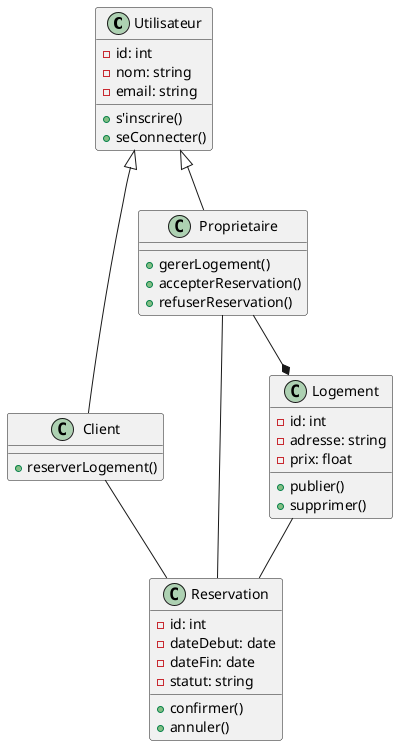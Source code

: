 @startuml Airbnb
' Diagramme de classes
class Utilisateur {
  -id: int
  -nom: string
  -email: string
  +s'inscrire()
  +seConnecter()
}

class Client {
  +reserverLogement()
}

class Proprietaire {
  +gererLogement()
  +accepterReservation()
  +refuserReservation()
}

class Reservation {
  -id: int
  -dateDebut: date
  -dateFin: date
  -statut: string
  +confirmer()
  +annuler()
}

class Logement {
  -id: int
  -adresse: string
  -prix: float
  +publier()
  +supprimer()
}




Utilisateur <|-- Client
Utilisateur <|-- Proprietaire
Proprietaire --* Logement
Client -- Reservation
Proprietaire -- Reservation
Logement -- Reservation
@enduml